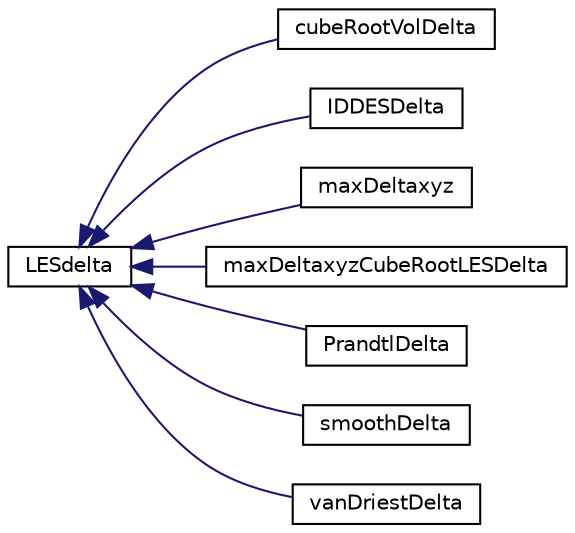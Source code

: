 digraph "Graphical Class Hierarchy"
{
  bgcolor="transparent";
  edge [fontname="Helvetica",fontsize="10",labelfontname="Helvetica",labelfontsize="10"];
  node [fontname="Helvetica",fontsize="10",shape=record];
  rankdir="LR";
  Node1 [label="LESdelta",height=0.2,width=0.4,color="black",URL="$classFoam_1_1LESdelta.html",tooltip="Abstract base class for LES deltas. "];
  Node1 -> Node2 [dir="back",color="midnightblue",fontsize="10",style="solid",fontname="Helvetica"];
  Node2 [label="cubeRootVolDelta",height=0.2,width=0.4,color="black",URL="$classFoam_1_1LESModels_1_1cubeRootVolDelta.html"];
  Node1 -> Node3 [dir="back",color="midnightblue",fontsize="10",style="solid",fontname="Helvetica"];
  Node3 [label="IDDESDelta",height=0.2,width=0.4,color="black",URL="$classFoam_1_1LESModels_1_1IDDESDelta.html"];
  Node1 -> Node4 [dir="back",color="midnightblue",fontsize="10",style="solid",fontname="Helvetica"];
  Node4 [label="maxDeltaxyz",height=0.2,width=0.4,color="black",URL="$classFoam_1_1LESModels_1_1maxDeltaxyz.html"];
  Node1 -> Node5 [dir="back",color="midnightblue",fontsize="10",style="solid",fontname="Helvetica"];
  Node5 [label="maxDeltaxyzCubeRootLESDelta",height=0.2,width=0.4,color="black",URL="$classFoam_1_1LESModels_1_1maxDeltaxyzCubeRootLESDelta.html"];
  Node1 -> Node6 [dir="back",color="midnightblue",fontsize="10",style="solid",fontname="Helvetica"];
  Node6 [label="PrandtlDelta",height=0.2,width=0.4,color="black",URL="$classFoam_1_1LESModels_1_1PrandtlDelta.html"];
  Node1 -> Node7 [dir="back",color="midnightblue",fontsize="10",style="solid",fontname="Helvetica"];
  Node7 [label="smoothDelta",height=0.2,width=0.4,color="black",URL="$classFoam_1_1LESModels_1_1smoothDelta.html"];
  Node1 -> Node8 [dir="back",color="midnightblue",fontsize="10",style="solid",fontname="Helvetica"];
  Node8 [label="vanDriestDelta",height=0.2,width=0.4,color="black",URL="$classFoam_1_1LESModels_1_1vanDriestDelta.html"];
}
